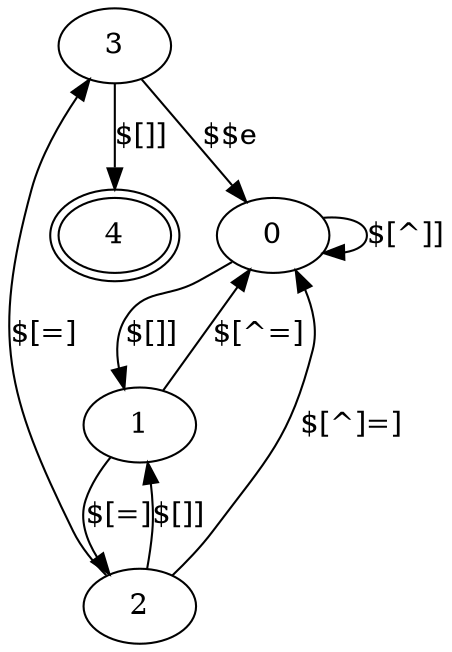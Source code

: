 digraph multiline_string_1 {
    4 [peripheries=2]

    0 -> 0 [label="$[^\]]"]
    0 -> 1 [label="$[\]]"]
    1 -> 0 [label="$[^\=]"]
    1 -> 2 [label="$[\=]"]
    2 -> 3 [label="$[\=]"]
    3 -> 4 [label="$[\]]"]

    2 -> 1 [label="$[\]]"]
    2 -> 0 [label="$[^\]\=]"]
    
    3 -> 0 [label="$$e"]
}